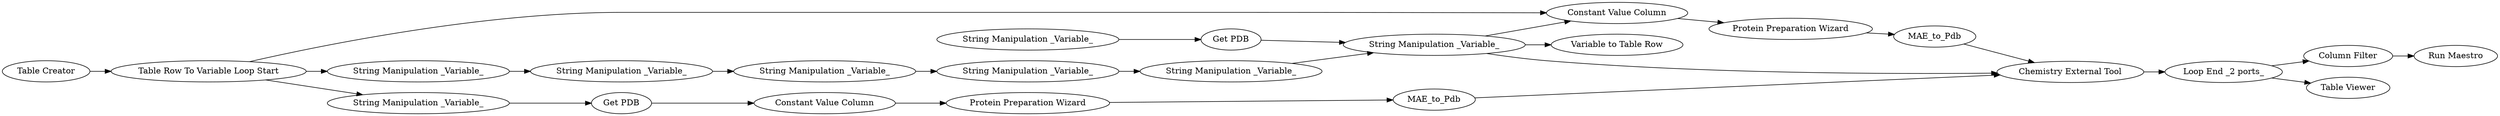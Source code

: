 digraph {
	15086 -> 15082
	15065 -> 15066
	15096 -> 15097
	15096 -> 15081
	15097 -> 15087
	15075 -> 15085
	15091 -> 15075
	15070 -> 15069
	15092 -> 15088
	15058 -> 15057
	15074 -> 15072
	15091 -> 15065
	15057 -> 15061
	15067 -> 15068
	15082 -> 15096
	15085 -> 15086
	15064 -> 15067
	15088 -> 15082
	15066 -> 15064
	15070 -> 15082
	15054 -> 15091
	15091 -> 15058
	15061 -> 15092
	15068 -> 15070
	15070 -> 15075
	15072 -> 15070
	15065 [label="String Manipulation _Variable_"]
	15097 [label="Column Filter"]
	15086 [label=MAE_to_Pdb]
	15069 [label="Variable to Table Row"]
	15092 [label="Protein Preparation Wizard"]
	15070 [label="String Manipulation _Variable_"]
	15068 [label="String Manipulation _Variable_"]
	15087 [label="Run Maestro"]
	15081 [label="Table Viewer"]
	15075 [label="Constant Value Column"]
	15067 [label="String Manipulation _Variable_"]
	15091 [label="Table Row To Variable Loop Start"]
	15058 [label="String Manipulation _Variable_"]
	15072 [label="Get PDB"]
	15064 [label="String Manipulation _Variable_"]
	15066 [label="String Manipulation _Variable_"]
	15074 [label="String Manipulation _Variable_"]
	15054 [label="Table Creator"]
	15057 [label="Get PDB"]
	15088 [label=MAE_to_Pdb]
	15096 [label="Loop End _2 ports_"]
	15082 [label="Chemistry External Tool"]
	15085 [label="Protein Preparation Wizard"]
	15061 [label="Constant Value Column"]
	rankdir=LR
}
